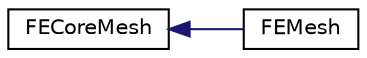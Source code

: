 digraph "Graphical Class Hierarchy"
{
  edge [fontname="Helvetica",fontsize="10",labelfontname="Helvetica",labelfontsize="10"];
  node [fontname="Helvetica",fontsize="10",shape=record];
  rankdir="LR";
  Node1 [label="FECoreMesh",height=0.2,width=0.4,color="black", fillcolor="white", style="filled",URL="$class_f_e_core_mesh.html"];
  Node1 -> Node2 [dir="back",color="midnightblue",fontsize="10",style="solid",fontname="Helvetica"];
  Node2 [label="FEMesh",height=0.2,width=0.4,color="black", fillcolor="white", style="filled",URL="$class_f_e_mesh.html"];
}
